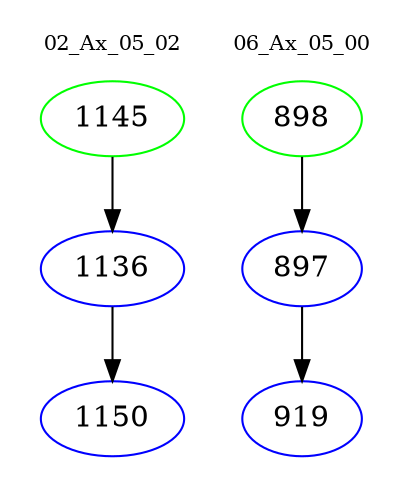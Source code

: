 digraph{
subgraph cluster_0 {
color = white
label = "02_Ax_05_02";
fontsize=10;
T0_1145 [label="1145", color="green"]
T0_1145 -> T0_1136 [color="black"]
T0_1136 [label="1136", color="blue"]
T0_1136 -> T0_1150 [color="black"]
T0_1150 [label="1150", color="blue"]
}
subgraph cluster_1 {
color = white
label = "06_Ax_05_00";
fontsize=10;
T1_898 [label="898", color="green"]
T1_898 -> T1_897 [color="black"]
T1_897 [label="897", color="blue"]
T1_897 -> T1_919 [color="black"]
T1_919 [label="919", color="blue"]
}
}
